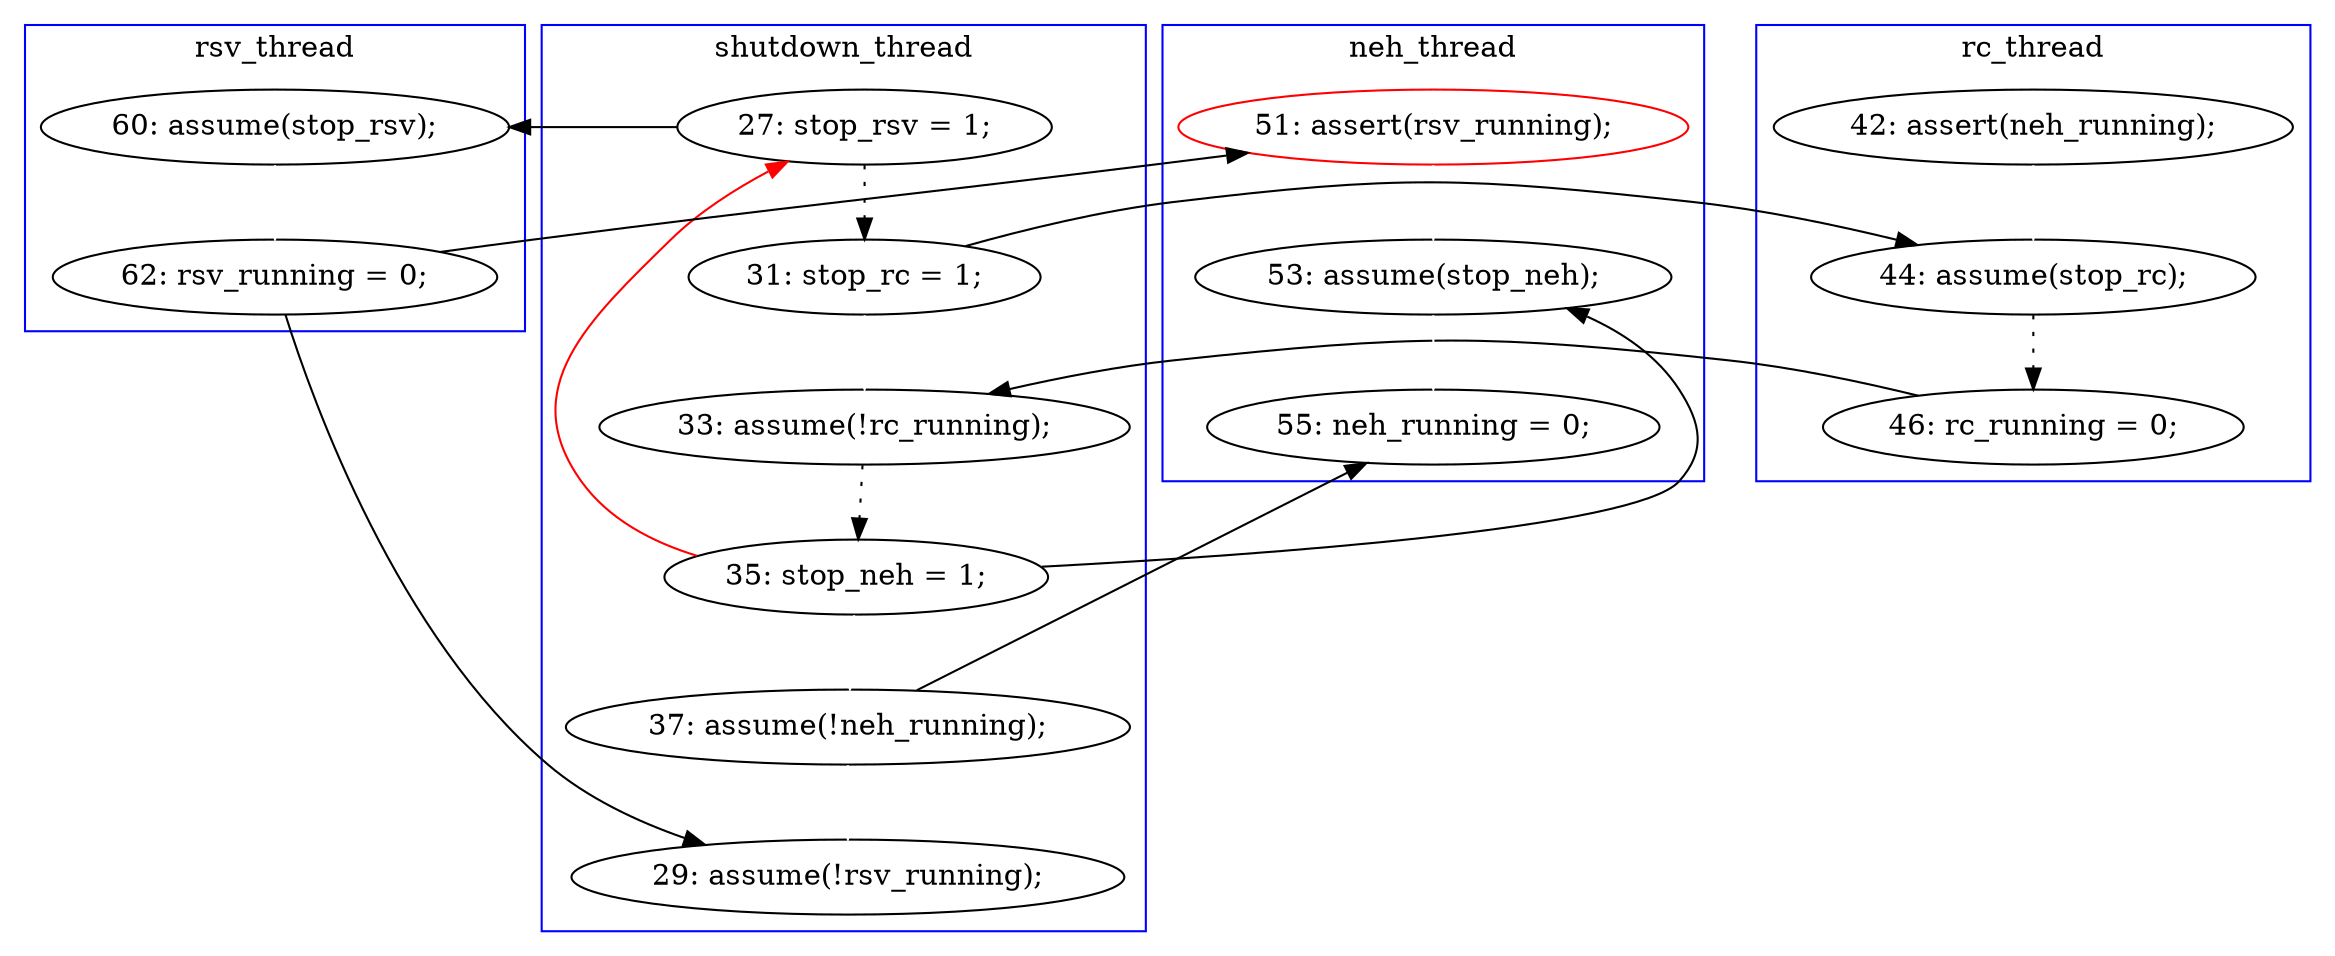 digraph Counterexample {
	24 -> 27 [color = white, style = solid]
	20 -> 21 [color = black, style = solid, constraint = false]
	18 -> 20 [color = black, style = dotted]
	21 -> 24 [color = black, style = dotted]
	25 -> 32 [color = white, style = solid]
	22 -> 23 [color = white, style = solid]
	27 -> 33 [color = black, style = solid, constraint = false]
	15 -> 16 [color = black, style = dotted]
	11 -> 18 [color = white, style = solid]
	32 -> 33 [color = white, style = solid]
	24 -> 15 [color = red, style = solid, constraint = false]
	23 -> 25 [color = black, style = solid, constraint = false]
	16 -> 21 [color = white, style = solid]
	15 -> 22 [color = black, style = solid, constraint = false]
	24 -> 32 [color = black, style = solid, constraint = false]
	23 -> 28 [color = black, style = solid, constraint = false]
	16 -> 18 [color = black, style = solid, constraint = false]
	27 -> 28 [color = white, style = solid]
	subgraph cluster4 {
		label = rsv_thread
		color = blue
		23  [label = "62: rsv_running = 0;"]
		22  [label = "60: assume(stop_rsv);"]
	}
	subgraph cluster3 {
		label = neh_thread
		color = blue
		25  [label = "51: assert(rsv_running);", color = red]
		33  [label = "55: neh_running = 0;"]
		32  [label = "53: assume(stop_neh);"]
	}
	subgraph cluster2 {
		label = rc_thread
		color = blue
		11  [label = "42: assert(neh_running);"]
		18  [label = "44: assume(stop_rc);"]
		20  [label = "46: rc_running = 0;"]
	}
	subgraph cluster1 {
		label = shutdown_thread
		color = blue
		27  [label = "37: assume(!neh_running);"]
		28  [label = "29: assume(!rsv_running);"]
		21  [label = "33: assume(!rc_running);"]
		24  [label = "35: stop_neh = 1;"]
		15  [label = "27: stop_rsv = 1;"]
		16  [label = "31: stop_rc = 1;"]
	}
}
